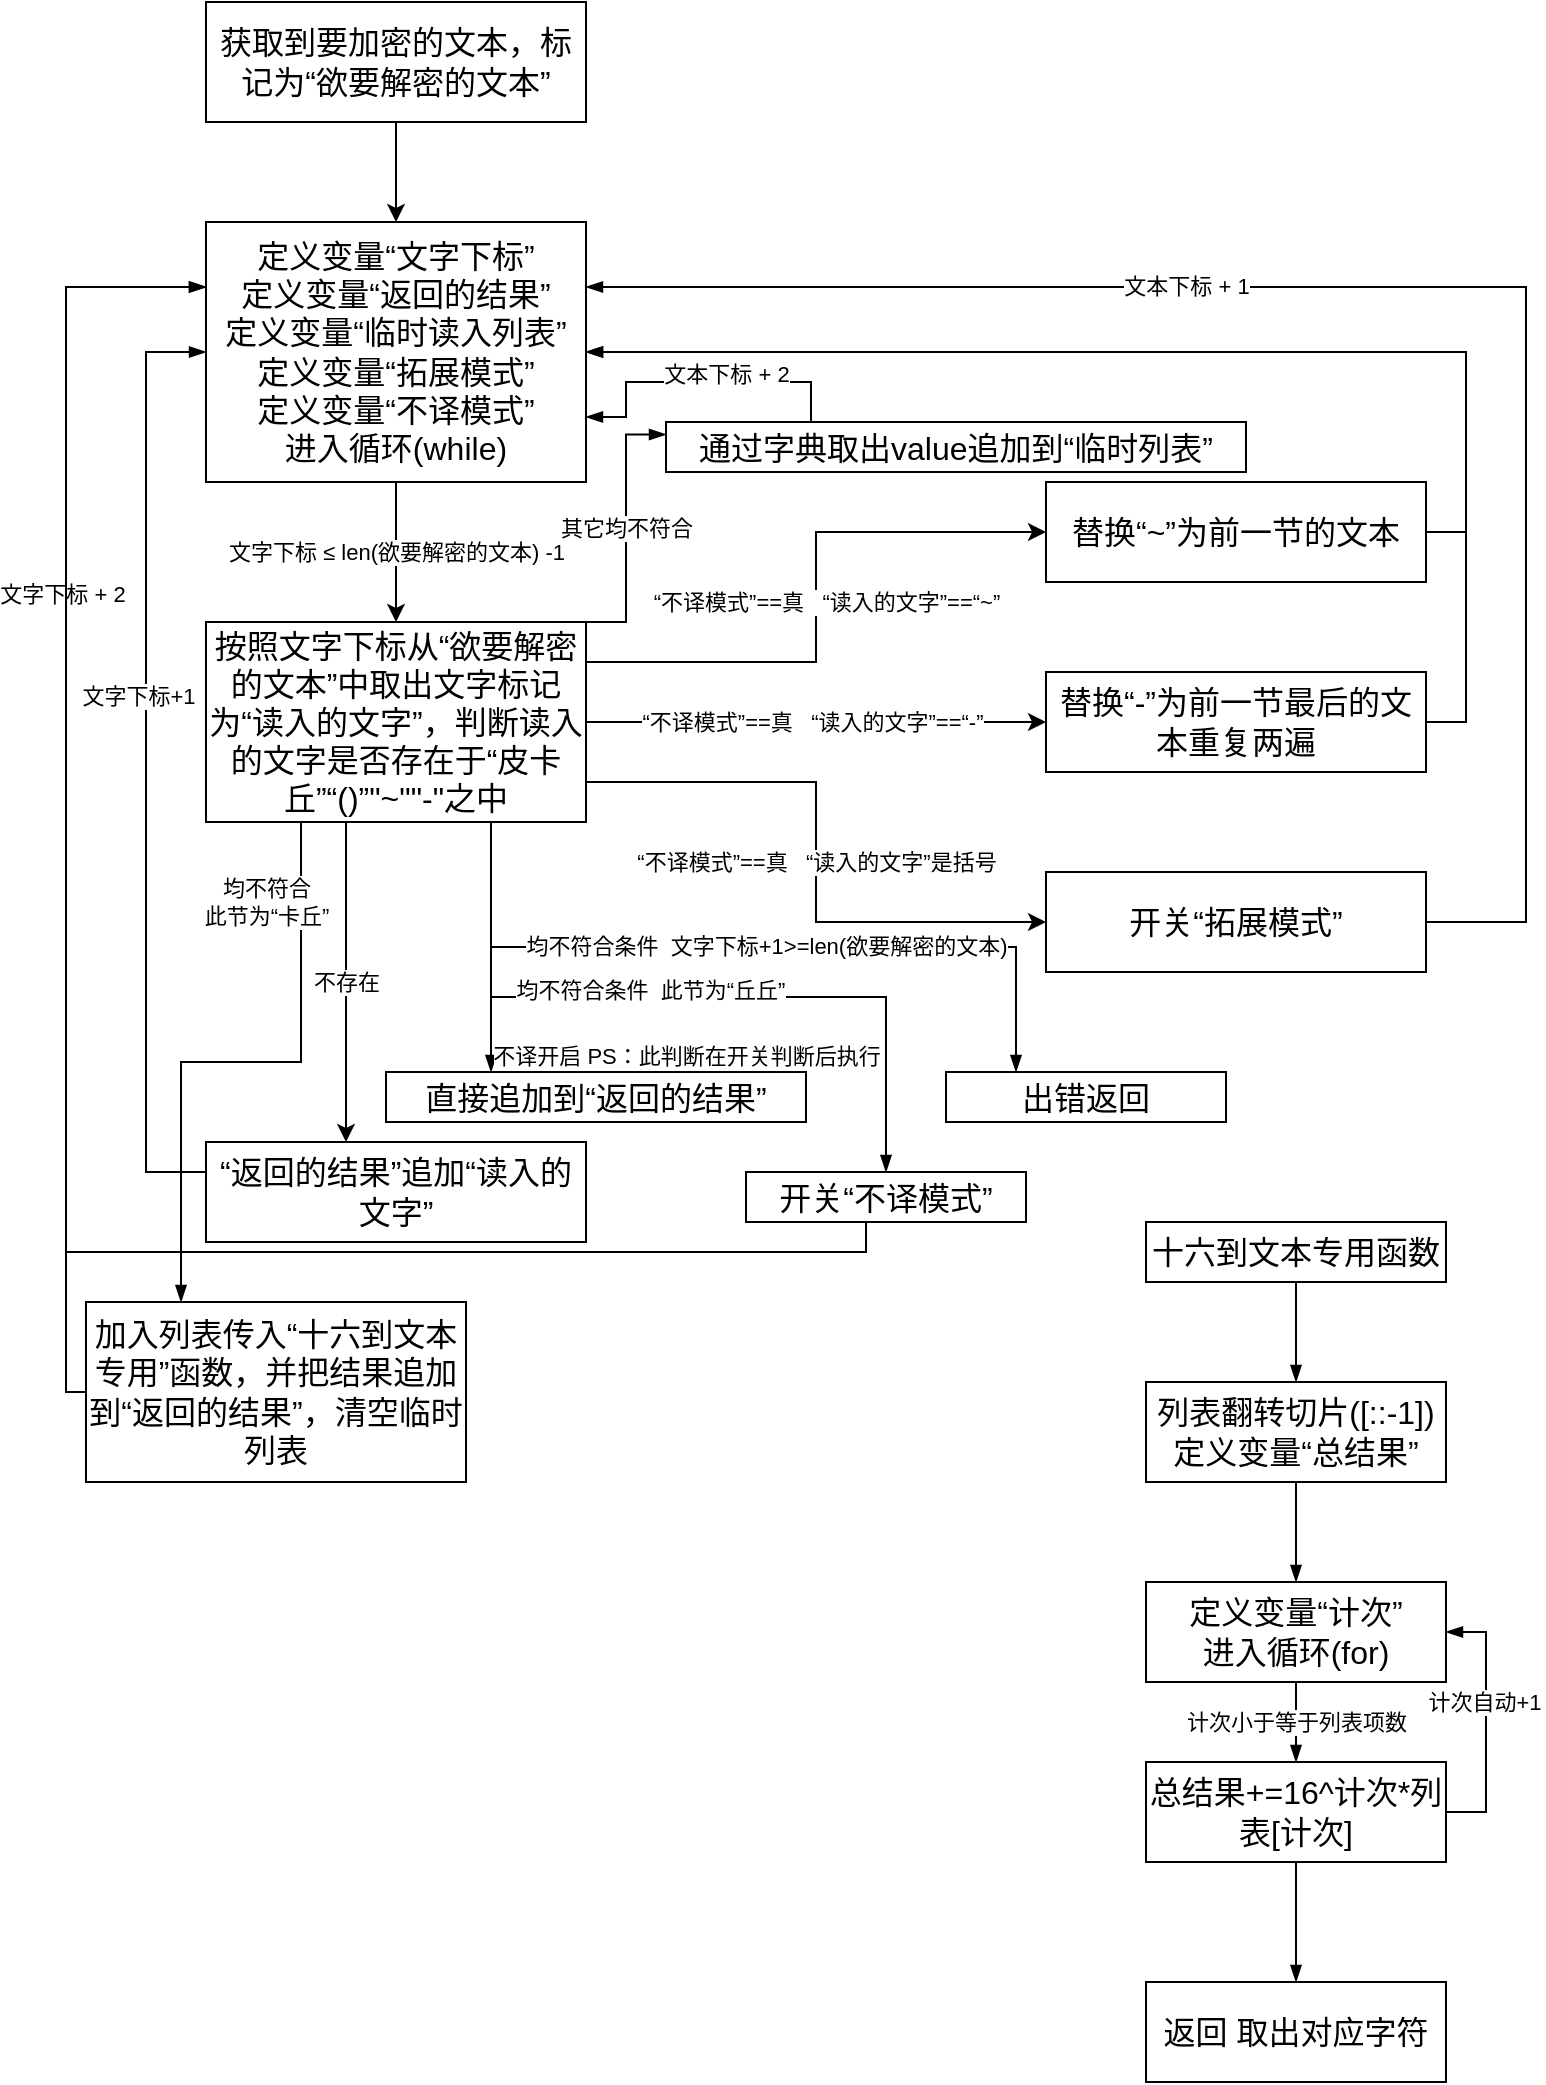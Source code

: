 <mxfile version="13.7.9" type="device"><diagram id="a4nCnepk5iqU11LeFN5t" name="第 1 页"><mxGraphModel dx="2249" dy="822" grid="1" gridSize="10" guides="1" tooltips="1" connect="1" arrows="1" fold="1" page="1" pageScale="1" pageWidth="827" pageHeight="1169" math="0" shadow="0"><root><mxCell id="0"/><mxCell id="1" parent="0"/><mxCell id="Nv7yLEtQd1M9H-GR0c-H-3" style="edgeStyle=orthogonalEdgeStyle;rounded=0;orthogonalLoop=1;jettySize=auto;html=1;exitX=0.5;exitY=1;exitDx=0;exitDy=0;entryX=0.5;entryY=0;entryDx=0;entryDy=0;" edge="1" parent="1" source="Nv7yLEtQd1M9H-GR0c-H-1" target="Nv7yLEtQd1M9H-GR0c-H-2"><mxGeometry relative="1" as="geometry"/></mxCell><mxCell id="Nv7yLEtQd1M9H-GR0c-H-1" value="&lt;font style=&quot;font-size: 16px&quot;&gt;获取到要加密的文本，标记为“欲要解密的文本”&lt;/font&gt;" style="rounded=0;whiteSpace=wrap;html=1;" vertex="1" parent="1"><mxGeometry x="50" y="50" width="190" height="60" as="geometry"/></mxCell><mxCell id="Nv7yLEtQd1M9H-GR0c-H-5" value="文字下标 ≤ len(欲要解密的文本) -1" style="edgeStyle=orthogonalEdgeStyle;rounded=0;orthogonalLoop=1;jettySize=auto;html=1;" edge="1" parent="1" source="Nv7yLEtQd1M9H-GR0c-H-2" target="Nv7yLEtQd1M9H-GR0c-H-4"><mxGeometry relative="1" as="geometry"><Array as="points"><mxPoint x="145" y="330"/><mxPoint x="145" y="330"/></Array></mxGeometry></mxCell><mxCell id="Nv7yLEtQd1M9H-GR0c-H-2" value="&lt;font style=&quot;font-size: 16px&quot;&gt;定义变量“文字下标”&lt;br&gt;定义变量“返回的结果”&lt;br&gt;定义变量“临时读入列表”&lt;br&gt;定义变量“拓展模式”&lt;br&gt;定义变量“不译模式”&lt;br&gt;进入循环(while)&lt;br&gt;&lt;/font&gt;" style="rounded=0;whiteSpace=wrap;html=1;" vertex="1" parent="1"><mxGeometry x="50" y="160" width="190" height="130" as="geometry"/></mxCell><mxCell id="Nv7yLEtQd1M9H-GR0c-H-8" value="不存在" style="edgeStyle=orthogonalEdgeStyle;rounded=0;orthogonalLoop=1;jettySize=auto;html=1;" edge="1" parent="1" source="Nv7yLEtQd1M9H-GR0c-H-4" target="Nv7yLEtQd1M9H-GR0c-H-7"><mxGeometry relative="1" as="geometry"><Array as="points"><mxPoint x="120" y="550"/><mxPoint x="120" y="550"/></Array></mxGeometry></mxCell><mxCell id="Nv7yLEtQd1M9H-GR0c-H-16" style="edgeStyle=orthogonalEdgeStyle;rounded=0;orthogonalLoop=1;jettySize=auto;html=1;exitX=1;exitY=0.5;exitDx=0;exitDy=0;" edge="1" parent="1" source="Nv7yLEtQd1M9H-GR0c-H-4" target="Nv7yLEtQd1M9H-GR0c-H-15"><mxGeometry relative="1" as="geometry"/></mxCell><mxCell id="Nv7yLEtQd1M9H-GR0c-H-17" value="“不译模式”==真&amp;nbsp; &amp;nbsp;“读入的文字”==“-”" style="edgeLabel;html=1;align=center;verticalAlign=middle;resizable=0;points=[];" vertex="1" connectable="0" parent="Nv7yLEtQd1M9H-GR0c-H-16"><mxGeometry x="-0.167" y="1" relative="1" as="geometry"><mxPoint x="17" y="1" as="offset"/></mxGeometry></mxCell><mxCell id="Nv7yLEtQd1M9H-GR0c-H-18" value="&lt;span style=&quot;color: rgb(0 , 0 , 0) ; font-family: &amp;#34;helvetica&amp;#34; ; font-size: 11px ; font-style: normal ; font-weight: 400 ; letter-spacing: normal ; text-align: center ; text-indent: 0px ; text-transform: none ; word-spacing: 0px ; background-color: rgb(255 , 255 , 255) ; display: inline ; float: none&quot;&gt;“不译模式”==真&amp;nbsp; &amp;nbsp;“读入的文字”==“~”&lt;/span&gt;" style="edgeStyle=orthogonalEdgeStyle;rounded=0;orthogonalLoop=1;jettySize=auto;html=1;exitX=1;exitY=0.75;exitDx=0;exitDy=0;entryX=0;entryY=0.5;entryDx=0;entryDy=0;" edge="1" parent="1" source="Nv7yLEtQd1M9H-GR0c-H-4" target="Nv7yLEtQd1M9H-GR0c-H-12"><mxGeometry x="0.143" y="-5" relative="1" as="geometry"><Array as="points"><mxPoint x="240" y="380"/><mxPoint x="355" y="380"/><mxPoint x="355" y="315"/></Array><mxPoint as="offset"/></mxGeometry></mxCell><mxCell id="Nv7yLEtQd1M9H-GR0c-H-20" value="&lt;span style=&quot;color: rgb(0 , 0 , 0) ; font-family: &amp;#34;helvetica&amp;#34; ; font-size: 11px ; font-style: normal ; font-weight: 400 ; letter-spacing: normal ; text-align: center ; text-indent: 0px ; text-transform: none ; word-spacing: 0px ; background-color: rgb(255 , 255 , 255) ; display: inline ; float: none&quot;&gt;“不译模式”==真&amp;nbsp; &amp;nbsp;“读入的文字”是括号&lt;/span&gt;" style="edgeStyle=orthogonalEdgeStyle;rounded=0;orthogonalLoop=1;jettySize=auto;html=1;exitX=1;exitY=0.25;exitDx=0;exitDy=0;entryX=0;entryY=0.5;entryDx=0;entryDy=0;" edge="1" parent="1" source="Nv7yLEtQd1M9H-GR0c-H-4" target="Nv7yLEtQd1M9H-GR0c-H-19"><mxGeometry x="0.183" relative="1" as="geometry"><Array as="points"><mxPoint x="240" y="440"/><mxPoint x="355" y="440"/><mxPoint x="355" y="510"/></Array><mxPoint as="offset"/></mxGeometry></mxCell><mxCell id="Nv7yLEtQd1M9H-GR0c-H-31" style="edgeStyle=orthogonalEdgeStyle;rounded=0;orthogonalLoop=1;jettySize=auto;html=1;exitX=0.75;exitY=1;exitDx=0;exitDy=0;entryX=0.25;entryY=0;entryDx=0;entryDy=0;endArrow=blockThin;endFill=1;" edge="1" parent="1" source="Nv7yLEtQd1M9H-GR0c-H-4" target="Nv7yLEtQd1M9H-GR0c-H-30"><mxGeometry relative="1" as="geometry"/></mxCell><mxCell id="Nv7yLEtQd1M9H-GR0c-H-32" value="均不符合条件&amp;nbsp; 文字下标+1&amp;gt;=len(欲要解密的文本)" style="edgeLabel;html=1;align=center;verticalAlign=middle;resizable=0;points=[];" vertex="1" connectable="0" parent="Nv7yLEtQd1M9H-GR0c-H-31"><mxGeometry x="-0.083" y="2" relative="1" as="geometry"><mxPoint x="22" y="1" as="offset"/></mxGeometry></mxCell><mxCell id="Nv7yLEtQd1M9H-GR0c-H-37" style="edgeStyle=orthogonalEdgeStyle;rounded=0;orthogonalLoop=1;jettySize=auto;html=1;exitX=0.75;exitY=1;exitDx=0;exitDy=0;entryX=0.5;entryY=0;entryDx=0;entryDy=0;endArrow=blockThin;endFill=1;" edge="1" parent="1" source="Nv7yLEtQd1M9H-GR0c-H-4" target="Nv7yLEtQd1M9H-GR0c-H-36"><mxGeometry relative="1" as="geometry"/></mxCell><mxCell id="Nv7yLEtQd1M9H-GR0c-H-38" value="均不符合条件&amp;nbsp; 此节为“丘丘”" style="edgeLabel;html=1;align=center;verticalAlign=middle;resizable=0;points=[];" vertex="1" connectable="0" parent="Nv7yLEtQd1M9H-GR0c-H-37"><mxGeometry x="-0.108" y="4" relative="1" as="geometry"><mxPoint x="1" as="offset"/></mxGeometry></mxCell><mxCell id="Nv7yLEtQd1M9H-GR0c-H-44" style="edgeStyle=orthogonalEdgeStyle;rounded=0;orthogonalLoop=1;jettySize=auto;html=1;exitX=0.75;exitY=1;exitDx=0;exitDy=0;entryX=0.25;entryY=0;entryDx=0;entryDy=0;endArrow=blockThin;endFill=1;" edge="1" parent="1" source="Nv7yLEtQd1M9H-GR0c-H-4" target="Nv7yLEtQd1M9H-GR0c-H-43"><mxGeometry relative="1" as="geometry"/></mxCell><mxCell id="Nv7yLEtQd1M9H-GR0c-H-45" value="不译开启 PS：此判断在开关判断后执行" style="edgeLabel;html=1;align=center;verticalAlign=middle;resizable=0;points=[];" vertex="1" connectable="0" parent="Nv7yLEtQd1M9H-GR0c-H-44"><mxGeometry x="0.648" y="4" relative="1" as="geometry"><mxPoint x="93.5" y="14" as="offset"/></mxGeometry></mxCell><mxCell id="Nv7yLEtQd1M9H-GR0c-H-47" style="edgeStyle=orthogonalEdgeStyle;rounded=0;orthogonalLoop=1;jettySize=auto;html=1;exitX=0.25;exitY=1;exitDx=0;exitDy=0;entryX=0.25;entryY=0;entryDx=0;entryDy=0;endArrow=blockThin;endFill=1;" edge="1" parent="1" source="Nv7yLEtQd1M9H-GR0c-H-4" target="Nv7yLEtQd1M9H-GR0c-H-46"><mxGeometry relative="1" as="geometry"/></mxCell><mxCell id="Nv7yLEtQd1M9H-GR0c-H-48" value="均不符合&lt;br&gt;此节为“卡丘”" style="edgeLabel;html=1;align=center;verticalAlign=middle;resizable=0;points=[];" vertex="1" connectable="0" parent="Nv7yLEtQd1M9H-GR0c-H-47"><mxGeometry x="-0.733" y="-1" relative="1" as="geometry"><mxPoint x="-16.5" as="offset"/></mxGeometry></mxCell><mxCell id="Nv7yLEtQd1M9H-GR0c-H-52" value="其它均不符合" style="edgeStyle=orthogonalEdgeStyle;rounded=0;orthogonalLoop=1;jettySize=auto;html=1;exitX=1;exitY=0;exitDx=0;exitDy=0;entryX=0;entryY=0.25;entryDx=0;entryDy=0;endArrow=blockThin;endFill=1;" edge="1" parent="1" source="Nv7yLEtQd1M9H-GR0c-H-4" target="Nv7yLEtQd1M9H-GR0c-H-51"><mxGeometry relative="1" as="geometry"><Array as="points"><mxPoint x="260" y="360"/><mxPoint x="260" y="266"/></Array></mxGeometry></mxCell><mxCell id="Nv7yLEtQd1M9H-GR0c-H-4" value="&lt;font style=&quot;font-size: 16px&quot;&gt;按照文字下标从“欲要解密的文本”中取出文字标记为“读入的文字”，判断读入的文字是否存在于“皮卡丘”“()”&quot;~&quot;&quot;-&quot;之中&lt;br&gt;&lt;/font&gt;" style="rounded=0;whiteSpace=wrap;html=1;" vertex="1" parent="1"><mxGeometry x="50" y="360" width="190" height="100" as="geometry"/></mxCell><mxCell id="Nv7yLEtQd1M9H-GR0c-H-33" style="edgeStyle=orthogonalEdgeStyle;rounded=0;orthogonalLoop=1;jettySize=auto;html=1;exitX=0;exitY=0.5;exitDx=0;exitDy=0;entryX=0;entryY=0.5;entryDx=0;entryDy=0;endArrow=blockThin;endFill=1;" edge="1" parent="1" source="Nv7yLEtQd1M9H-GR0c-H-7" target="Nv7yLEtQd1M9H-GR0c-H-2"><mxGeometry relative="1" as="geometry"><Array as="points"><mxPoint x="20" y="635"/><mxPoint x="20" y="225"/></Array></mxGeometry></mxCell><mxCell id="Nv7yLEtQd1M9H-GR0c-H-34" value="文字下标+1" style="edgeLabel;html=1;align=center;verticalAlign=middle;resizable=0;points=[];" vertex="1" connectable="0" parent="Nv7yLEtQd1M9H-GR0c-H-33"><mxGeometry x="0.16" y="4" relative="1" as="geometry"><mxPoint as="offset"/></mxGeometry></mxCell><mxCell id="Nv7yLEtQd1M9H-GR0c-H-7" value="&lt;font style=&quot;font-size: 16px&quot;&gt;“返回的结果”追加“读入的文字”&lt;br&gt;&lt;/font&gt;" style="rounded=0;whiteSpace=wrap;html=1;" vertex="1" parent="1"><mxGeometry x="50" y="620" width="190" height="50" as="geometry"/></mxCell><mxCell id="Nv7yLEtQd1M9H-GR0c-H-27" style="edgeStyle=orthogonalEdgeStyle;rounded=0;orthogonalLoop=1;jettySize=auto;html=1;exitX=1;exitY=0.5;exitDx=0;exitDy=0;entryX=1;entryY=0.5;entryDx=0;entryDy=0;endArrow=blockThin;endFill=1;" edge="1" parent="1" source="Nv7yLEtQd1M9H-GR0c-H-12" target="Nv7yLEtQd1M9H-GR0c-H-2"><mxGeometry relative="1" as="geometry"/></mxCell><mxCell id="Nv7yLEtQd1M9H-GR0c-H-12" value="&lt;font style=&quot;font-size: 16px&quot;&gt;替换“~”为前一节的文本&lt;br&gt;&lt;/font&gt;" style="rounded=0;whiteSpace=wrap;html=1;" vertex="1" parent="1"><mxGeometry x="470" y="290" width="190" height="50" as="geometry"/></mxCell><mxCell id="Nv7yLEtQd1M9H-GR0c-H-26" style="edgeStyle=orthogonalEdgeStyle;rounded=0;orthogonalLoop=1;jettySize=auto;html=1;exitX=1;exitY=0.5;exitDx=0;exitDy=0;entryX=1;entryY=0.5;entryDx=0;entryDy=0;endArrow=blockThin;endFill=1;" edge="1" parent="1" source="Nv7yLEtQd1M9H-GR0c-H-15" target="Nv7yLEtQd1M9H-GR0c-H-2"><mxGeometry relative="1" as="geometry"/></mxCell><mxCell id="Nv7yLEtQd1M9H-GR0c-H-15" value="&lt;font style=&quot;font-size: 16px&quot;&gt;替换“-”为前一节最后的文本重复两遍&lt;br&gt;&lt;/font&gt;" style="rounded=0;whiteSpace=wrap;html=1;" vertex="1" parent="1"><mxGeometry x="470" y="385" width="190" height="50" as="geometry"/></mxCell><mxCell id="Nv7yLEtQd1M9H-GR0c-H-28" style="edgeStyle=orthogonalEdgeStyle;rounded=0;orthogonalLoop=1;jettySize=auto;html=1;exitX=1;exitY=0.5;exitDx=0;exitDy=0;entryX=1;entryY=0.25;entryDx=0;entryDy=0;endArrow=blockThin;endFill=1;" edge="1" parent="1" source="Nv7yLEtQd1M9H-GR0c-H-19" target="Nv7yLEtQd1M9H-GR0c-H-2"><mxGeometry relative="1" as="geometry"><Array as="points"><mxPoint x="710" y="510"/><mxPoint x="710" y="193"/></Array></mxGeometry></mxCell><mxCell id="Nv7yLEtQd1M9H-GR0c-H-29" value="文本下标 + 1" style="edgeLabel;html=1;align=center;verticalAlign=middle;resizable=0;points=[];" vertex="1" connectable="0" parent="Nv7yLEtQd1M9H-GR0c-H-28"><mxGeometry x="0.286" y="-1" relative="1" as="geometry"><mxPoint x="1" as="offset"/></mxGeometry></mxCell><mxCell id="Nv7yLEtQd1M9H-GR0c-H-19" value="&lt;font style=&quot;font-size: 16px&quot;&gt;开关“拓展模式”&lt;br&gt;&lt;/font&gt;" style="rounded=0;whiteSpace=wrap;html=1;" vertex="1" parent="1"><mxGeometry x="470" y="485" width="190" height="50" as="geometry"/></mxCell><mxCell id="Nv7yLEtQd1M9H-GR0c-H-30" value="&lt;font style=&quot;font-size: 16px&quot;&gt;出错返回&lt;br&gt;&lt;/font&gt;" style="rounded=0;whiteSpace=wrap;html=1;" vertex="1" parent="1"><mxGeometry x="420" y="585" width="140" height="25" as="geometry"/></mxCell><mxCell id="Nv7yLEtQd1M9H-GR0c-H-39" style="edgeStyle=orthogonalEdgeStyle;rounded=0;orthogonalLoop=1;jettySize=auto;html=1;exitX=0.5;exitY=1;exitDx=0;exitDy=0;entryX=0;entryY=0.25;entryDx=0;entryDy=0;endArrow=blockThin;endFill=1;" edge="1" parent="1" source="Nv7yLEtQd1M9H-GR0c-H-36" target="Nv7yLEtQd1M9H-GR0c-H-2"><mxGeometry relative="1" as="geometry"><Array as="points"><mxPoint x="380" y="675"/><mxPoint x="-20" y="675"/><mxPoint x="-20" y="193"/></Array></mxGeometry></mxCell><mxCell id="Nv7yLEtQd1M9H-GR0c-H-40" value="文字下标 + 2" style="edgeLabel;html=1;align=center;verticalAlign=middle;resizable=0;points=[];" vertex="1" connectable="0" parent="Nv7yLEtQd1M9H-GR0c-H-39"><mxGeometry x="0.544" y="2" relative="1" as="geometry"><mxPoint as="offset"/></mxGeometry></mxCell><mxCell id="Nv7yLEtQd1M9H-GR0c-H-36" value="&lt;font style=&quot;font-size: 16px&quot;&gt;开关“不译模式”&lt;br&gt;&lt;/font&gt;" style="rounded=0;whiteSpace=wrap;html=1;" vertex="1" parent="1"><mxGeometry x="320" y="635" width="140" height="25" as="geometry"/></mxCell><mxCell id="Nv7yLEtQd1M9H-GR0c-H-43" value="&lt;font style=&quot;font-size: 16px&quot;&gt;直接追加到“返回的结果”&lt;br&gt;&lt;/font&gt;" style="rounded=0;whiteSpace=wrap;html=1;" vertex="1" parent="1"><mxGeometry x="140" y="585" width="210" height="25" as="geometry"/></mxCell><mxCell id="Nv7yLEtQd1M9H-GR0c-H-49" style="edgeStyle=orthogonalEdgeStyle;rounded=0;orthogonalLoop=1;jettySize=auto;html=1;exitX=0;exitY=0.5;exitDx=0;exitDy=0;entryX=0;entryY=0.25;entryDx=0;entryDy=0;endArrow=blockThin;endFill=1;" edge="1" parent="1" source="Nv7yLEtQd1M9H-GR0c-H-46" target="Nv7yLEtQd1M9H-GR0c-H-2"><mxGeometry relative="1" as="geometry"><Array as="points"><mxPoint x="-20" y="745"/><mxPoint x="-20" y="193"/></Array></mxGeometry></mxCell><mxCell id="Nv7yLEtQd1M9H-GR0c-H-46" value="&lt;font style=&quot;font-size: 16px&quot;&gt;加入列表传入“十六到文本专用”函数，并把结果追加到“返回的结果”，清空临时列表&lt;br&gt;&lt;/font&gt;" style="rounded=0;whiteSpace=wrap;html=1;" vertex="1" parent="1"><mxGeometry x="-10" y="700" width="190" height="90" as="geometry"/></mxCell><mxCell id="Nv7yLEtQd1M9H-GR0c-H-53" style="edgeStyle=orthogonalEdgeStyle;rounded=0;orthogonalLoop=1;jettySize=auto;html=1;exitX=0.25;exitY=0;exitDx=0;exitDy=0;entryX=1;entryY=0.75;entryDx=0;entryDy=0;endArrow=blockThin;endFill=1;" edge="1" parent="1" source="Nv7yLEtQd1M9H-GR0c-H-51" target="Nv7yLEtQd1M9H-GR0c-H-2"><mxGeometry relative="1" as="geometry"/></mxCell><mxCell id="Nv7yLEtQd1M9H-GR0c-H-54" value="文本下标 + 2" style="edgeLabel;html=1;align=center;verticalAlign=middle;resizable=0;points=[];" vertex="1" connectable="0" parent="Nv7yLEtQd1M9H-GR0c-H-53"><mxGeometry x="0.153" y="-4" relative="1" as="geometry"><mxPoint x="23.5" as="offset"/></mxGeometry></mxCell><mxCell id="Nv7yLEtQd1M9H-GR0c-H-51" value="&lt;font style=&quot;font-size: 16px&quot;&gt;通过字典取出value追加到“临时列表”&lt;br&gt;&lt;/font&gt;" style="rounded=0;whiteSpace=wrap;html=1;" vertex="1" parent="1"><mxGeometry x="280" y="260" width="290" height="25" as="geometry"/></mxCell><mxCell id="Nv7yLEtQd1M9H-GR0c-H-58" value="" style="edgeStyle=orthogonalEdgeStyle;rounded=0;orthogonalLoop=1;jettySize=auto;html=1;endArrow=blockThin;endFill=1;" edge="1" parent="1" source="Nv7yLEtQd1M9H-GR0c-H-55" target="Nv7yLEtQd1M9H-GR0c-H-56"><mxGeometry relative="1" as="geometry"/></mxCell><mxCell id="Nv7yLEtQd1M9H-GR0c-H-55" value="&lt;span style=&quot;font-size: 16px&quot;&gt;十六到文本专用函数&lt;/span&gt;" style="rounded=0;whiteSpace=wrap;html=1;" vertex="1" parent="1"><mxGeometry x="520" y="660" width="150" height="30" as="geometry"/></mxCell><mxCell id="Nv7yLEtQd1M9H-GR0c-H-59" value="" style="edgeStyle=orthogonalEdgeStyle;rounded=0;orthogonalLoop=1;jettySize=auto;html=1;endArrow=blockThin;endFill=1;" edge="1" parent="1" source="Nv7yLEtQd1M9H-GR0c-H-56" target="Nv7yLEtQd1M9H-GR0c-H-57"><mxGeometry relative="1" as="geometry"/></mxCell><mxCell id="Nv7yLEtQd1M9H-GR0c-H-56" value="&lt;span style=&quot;font-size: 16px&quot;&gt;列表翻转切片([::-1])&lt;br&gt;定义变量“总结果”&lt;br&gt;&lt;/span&gt;" style="rounded=0;whiteSpace=wrap;html=1;" vertex="1" parent="1"><mxGeometry x="520" y="740" width="150" height="50" as="geometry"/></mxCell><mxCell id="Nv7yLEtQd1M9H-GR0c-H-61" value="计次小于等于列表项数" style="edgeStyle=orthogonalEdgeStyle;rounded=0;orthogonalLoop=1;jettySize=auto;html=1;endArrow=blockThin;endFill=1;" edge="1" parent="1" source="Nv7yLEtQd1M9H-GR0c-H-57" target="Nv7yLEtQd1M9H-GR0c-H-60"><mxGeometry relative="1" as="geometry"/></mxCell><mxCell id="Nv7yLEtQd1M9H-GR0c-H-57" value="&lt;span style=&quot;font-size: 16px&quot;&gt;定义变量“计次”&lt;br&gt;进入循环(for)&lt;br&gt;&lt;/span&gt;" style="rounded=0;whiteSpace=wrap;html=1;" vertex="1" parent="1"><mxGeometry x="520" y="840" width="150" height="50" as="geometry"/></mxCell><mxCell id="Nv7yLEtQd1M9H-GR0c-H-63" value="" style="edgeStyle=orthogonalEdgeStyle;rounded=0;orthogonalLoop=1;jettySize=auto;html=1;endArrow=blockThin;endFill=1;" edge="1" parent="1" source="Nv7yLEtQd1M9H-GR0c-H-60" target="Nv7yLEtQd1M9H-GR0c-H-62"><mxGeometry relative="1" as="geometry"/></mxCell><mxCell id="Nv7yLEtQd1M9H-GR0c-H-64" style="edgeStyle=orthogonalEdgeStyle;rounded=0;orthogonalLoop=1;jettySize=auto;html=1;exitX=1;exitY=0.5;exitDx=0;exitDy=0;entryX=1;entryY=0.5;entryDx=0;entryDy=0;endArrow=blockThin;endFill=1;" edge="1" parent="1" source="Nv7yLEtQd1M9H-GR0c-H-60" target="Nv7yLEtQd1M9H-GR0c-H-57"><mxGeometry relative="1" as="geometry"/></mxCell><mxCell id="Nv7yLEtQd1M9H-GR0c-H-65" value="计次自动+1" style="edgeLabel;html=1;align=center;verticalAlign=middle;resizable=0;points=[];" vertex="1" connectable="0" parent="Nv7yLEtQd1M9H-GR0c-H-64"><mxGeometry x="0.154" y="1" relative="1" as="geometry"><mxPoint as="offset"/></mxGeometry></mxCell><mxCell id="Nv7yLEtQd1M9H-GR0c-H-60" value="&lt;span style=&quot;font-size: 16px&quot;&gt;总结果+=16^计次*列表[计次]&lt;br&gt;&lt;/span&gt;" style="rounded=0;whiteSpace=wrap;html=1;" vertex="1" parent="1"><mxGeometry x="520" y="930" width="150" height="50" as="geometry"/></mxCell><mxCell id="Nv7yLEtQd1M9H-GR0c-H-62" value="&lt;span style=&quot;font-size: 16px&quot;&gt;返回 取出对应字符&lt;br&gt;&lt;/span&gt;" style="rounded=0;whiteSpace=wrap;html=1;" vertex="1" parent="1"><mxGeometry x="520" y="1040" width="150" height="50" as="geometry"/></mxCell></root></mxGraphModel></diagram></mxfile>